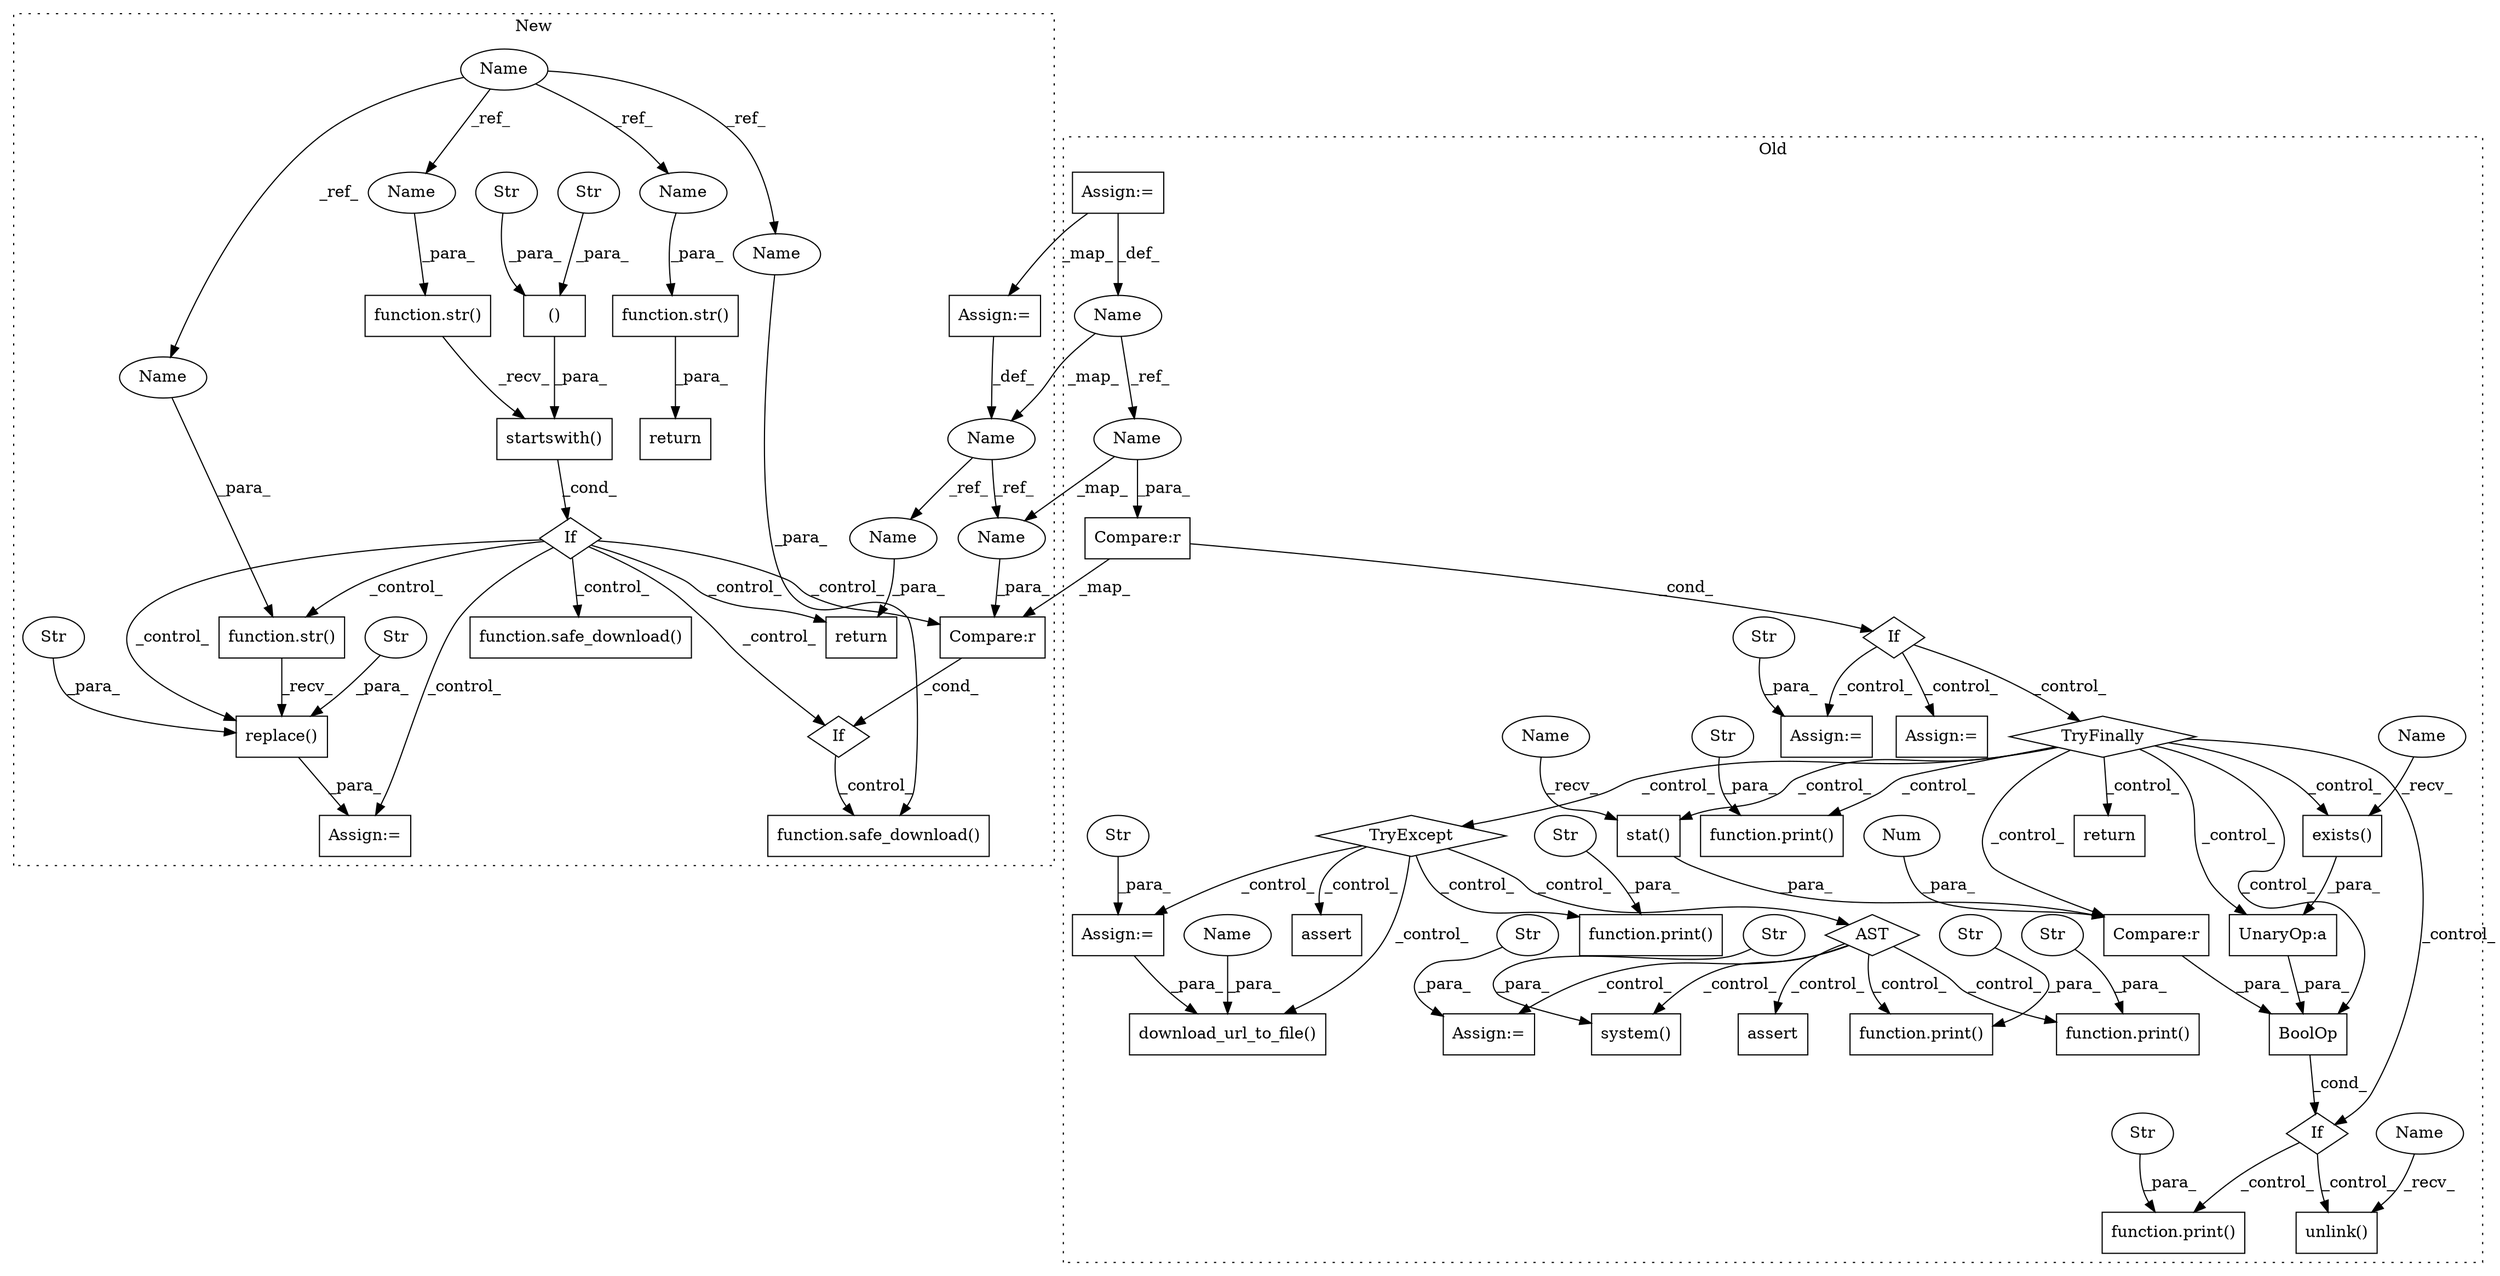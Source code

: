 digraph G {
subgraph cluster0 {
1 [label="system()" a="75" s="2198,2253" l="10,1" shape="box"];
3 [label="Str" a="66" s="2208" l="45" shape="ellipse"];
5 [label="TryFinally" a="64" s="1618" l="0" shape="diamond"];
9 [label="AST" a="2" s="1918,0" l="7,0" shape="diamond"];
10 [label="If" a="96" s="1437" l="3" shape="diamond"];
12 [label="UnaryOp:a" a="61" s="2338" l="17" shape="box"];
13 [label="If" a="96" s="2335" l="3" shape="diamond"];
14 [label="BoolOp" a="72" s="2338" l="46" shape="box"];
15 [label="function.print()" a="75" s="2141,2180" l="6,1" shape="box"];
16 [label="Str" a="66" s="2147" l="33" shape="ellipse"];
17 [label="function.print()" a="75" s="2549,2557" l="6,1" shape="box"];
18 [label="Str" a="66" s="2555" l="2" shape="ellipse"];
19 [label="function.print()" a="75" s="1731,1770" l="6,1" shape="box"];
20 [label="Str" a="66" s="1737" l="33" shape="ellipse"];
22 [label="function.print()" a="75" s="1964,1992" l="6,1" shape="box"];
23 [label="Str" a="66" s="1970" l="22" shape="ellipse"];
25 [label="function.print()" a="75" s="2492,2531" l="6,1" shape="box"];
26 [label="Str" a="66" s="2498" l="33" shape="ellipse"];
29 [label="TryExcept" a="71" s="1618" l="31" shape="diamond"];
30 [label="exists()" a="75" s="2342" l="13" shape="box"];
34 [label="download_url_to_file()" a="75" s="1788,1828" l="31,1" shape="box"];
35 [label="unlink()" a="75" s="2415" l="28" shape="box"];
37 [label="Assign:=" a="68" s="1416" l="3" shape="box"];
41 [label="Compare:r" a="40" s="2359" l="25" shape="box"];
42 [label="Num" a="76" s="2381" l="3" shape="ellipse"];
44 [label="Compare:r" a="40" s="1440" l="14" shape="box"];
45 [label="assert" a="65" s="1846" l="7" shape="box"];
46 [label="stat()" a="75" s="2359" l="11" shape="box"];
47 [label="assert" a="65" s="2010" l="7" shape="box"];
48 [label="Assign:=" a="68" s="1652" l="3" shape="box"];
49 [label="Str" a="66" s="1655" l="59" shape="ellipse"];
50 [label="Assign:=" a="68" s="1471" l="3" shape="box"];
51 [label="Str" a="66" s="1474" l="75" shape="ellipse"];
52 [label="Assign:=" a="68" s="1571" l="3" shape="box"];
54 [label="Assign:=" a="68" s="2069" l="3" shape="box"];
55 [label="Str" a="66" s="2072" l="52" shape="ellipse"];
56 [label="return" a="93" s="2575" l="6" shape="box"];
59 [label="Name" a="87" s="1412" l="4" shape="ellipse"];
66 [label="Name" a="87" s="2415" l="4" shape="ellipse"];
67 [label="Name" a="87" s="2359" l="4" shape="ellipse"];
68 [label="Name" a="87" s="2342" l="4" shape="ellipse"];
69 [label="Name" a="87" s="1824" l="4" shape="ellipse"];
70 [label="Name" a="87" s="1440" l="4" shape="ellipse"];
label = "Old";
style="dotted";
}
subgraph cluster1 {
2 [label="return" a="93" s="1816" l="7" shape="box"];
4 [label="If" a="96" s="1607" l="3" shape="diamond"];
6 [label="()" a="54" s="1640" l="11" shape="box"];
7 [label="Str" a="66" s="1632" l="8" shape="ellipse"];
8 [label="Str" a="66" s="1642" l="9" shape="ellipse"];
11 [label="If" a="96" s="2643" l="3" shape="diamond"];
21 [label="function.safe_download()" a="75" s="1755" l="48" shape="box"];
24 [label="function.str()" a="75" s="1610,1618" l="4,1" shape="box"];
27 [label="function.safe_download()" a="75" s="2674,2692" l="14,358" shape="box"];
28 [label="function.str()" a="75" s="1685,1693" l="4,1" shape="box"];
31 [label="Name" a="87" s="1475" l="4" shape="ellipse"];
32 [label="function.str()" a="75" s="3063,3071" l="4,1" shape="box"];
33 [label="startswith()" a="75" s="1610,1652" l="21,1" shape="box"];
36 [label="Assign:=" a="68" s="1586" l="3" shape="box"];
38 [label="replace()" a="75" s="1685,1714" l="18,1" shape="box"];
39 [label="Str" a="66" s="1709" l="5" shape="ellipse"];
40 [label="Str" a="66" s="1703" l="4" shape="ellipse"];
43 [label="Compare:r" a="40" s="2646" l="14" shape="box"];
53 [label="Assign:=" a="68" s="1682" l="3" shape="box"];
57 [label="return" a="93" s="3056" l="7" shape="box"];
58 [label="Name" a="87" s="1582" l="4" shape="ellipse"];
60 [label="Name" a="87" s="1823" l="4" shape="ellipse"];
61 [label="Name" a="87" s="2646" l="4" shape="ellipse"];
62 [label="Name" a="87" s="1689" l="4" shape="ellipse"];
63 [label="Name" a="87" s="2688" l="4" shape="ellipse"];
64 [label="Name" a="87" s="3067" l="4" shape="ellipse"];
65 [label="Name" a="87" s="1614" l="4" shape="ellipse"];
label = "New";
style="dotted";
}
3 -> 1 [label="_para_"];
4 -> 53 [label="_control_"];
4 -> 11 [label="_control_"];
4 -> 38 [label="_control_"];
4 -> 43 [label="_control_"];
4 -> 2 [label="_control_"];
4 -> 28 [label="_control_"];
4 -> 21 [label="_control_"];
5 -> 56 [label="_control_"];
5 -> 30 [label="_control_"];
5 -> 13 [label="_control_"];
5 -> 17 [label="_control_"];
5 -> 29 [label="_control_"];
5 -> 41 [label="_control_"];
5 -> 46 [label="_control_"];
5 -> 12 [label="_control_"];
5 -> 14 [label="_control_"];
6 -> 33 [label="_para_"];
7 -> 6 [label="_para_"];
8 -> 6 [label="_para_"];
9 -> 22 [label="_control_"];
9 -> 54 [label="_control_"];
9 -> 47 [label="_control_"];
9 -> 1 [label="_control_"];
9 -> 15 [label="_control_"];
10 -> 52 [label="_control_"];
10 -> 50 [label="_control_"];
10 -> 5 [label="_control_"];
11 -> 27 [label="_control_"];
12 -> 14 [label="_para_"];
13 -> 35 [label="_control_"];
13 -> 25 [label="_control_"];
14 -> 13 [label="_cond_"];
16 -> 15 [label="_para_"];
18 -> 17 [label="_para_"];
20 -> 19 [label="_para_"];
23 -> 22 [label="_para_"];
24 -> 33 [label="_recv_"];
26 -> 25 [label="_para_"];
28 -> 38 [label="_recv_"];
29 -> 19 [label="_control_"];
29 -> 45 [label="_control_"];
29 -> 9 [label="_control_"];
29 -> 34 [label="_control_"];
29 -> 48 [label="_control_"];
30 -> 12 [label="_para_"];
31 -> 65 [label="_ref_"];
31 -> 62 [label="_ref_"];
31 -> 63 [label="_ref_"];
31 -> 64 [label="_ref_"];
32 -> 57 [label="_para_"];
33 -> 4 [label="_cond_"];
36 -> 58 [label="_def_"];
37 -> 36 [label="_map_"];
37 -> 59 [label="_def_"];
38 -> 53 [label="_para_"];
39 -> 38 [label="_para_"];
40 -> 38 [label="_para_"];
41 -> 14 [label="_para_"];
42 -> 41 [label="_para_"];
43 -> 11 [label="_cond_"];
44 -> 43 [label="_map_"];
44 -> 10 [label="_cond_"];
46 -> 41 [label="_para_"];
48 -> 34 [label="_para_"];
49 -> 48 [label="_para_"];
51 -> 50 [label="_para_"];
55 -> 54 [label="_para_"];
58 -> 60 [label="_ref_"];
58 -> 61 [label="_ref_"];
59 -> 58 [label="_map_"];
59 -> 70 [label="_ref_"];
60 -> 2 [label="_para_"];
61 -> 43 [label="_para_"];
62 -> 28 [label="_para_"];
63 -> 27 [label="_para_"];
64 -> 32 [label="_para_"];
65 -> 24 [label="_para_"];
66 -> 35 [label="_recv_"];
67 -> 46 [label="_recv_"];
68 -> 30 [label="_recv_"];
69 -> 34 [label="_para_"];
70 -> 44 [label="_para_"];
70 -> 61 [label="_map_"];
}